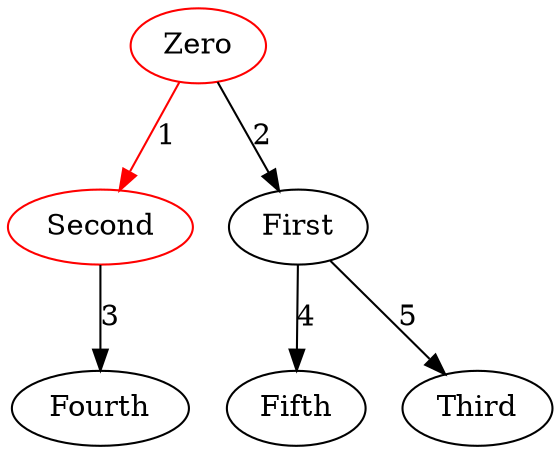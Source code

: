 digraph PringBellmanAlgorithm {
"Fifth";
"Fourth";
"Second"[color=red];
"First";
"Zero"[color=red];
"Third";
"Zero" -> "Second"[color=red][label=1];
"Second" -> "Fourth"[label=3];
"First" -> "Third"[label=5];
"First" -> "Fifth"[label=4];
"Zero" -> "First"[label=2];
}